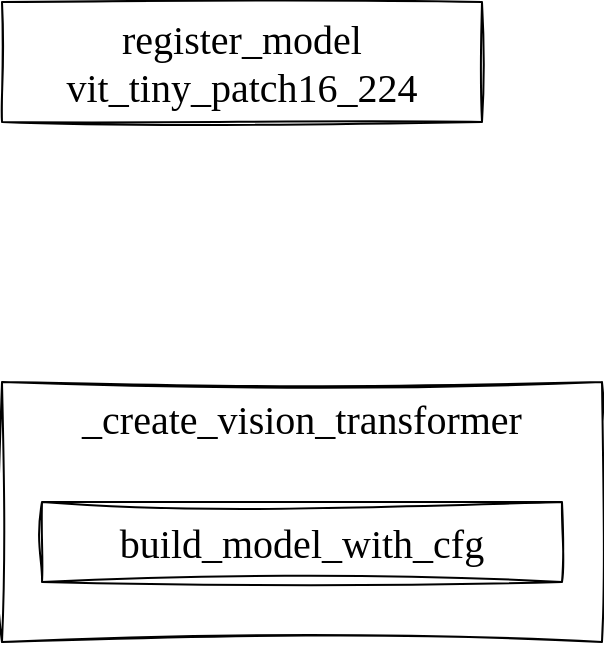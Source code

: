 <mxfile version="20.8.21" type="github">
  <diagram id="lo3dpBsUT98VKIOEG2Bf" name="Page-1">
    <mxGraphModel dx="842" dy="534" grid="1" gridSize="10" guides="1" tooltips="1" connect="1" arrows="1" fold="1" page="1" pageScale="1" pageWidth="827" pageHeight="1169" math="0" shadow="0">
      <root>
        <mxCell id="0" />
        <mxCell id="1" parent="0" />
        <mxCell id="gS-s1AukhJiRHsxtb8tl-1" value="&lt;font face=&quot;Verdana&quot; style=&quot;font-size: 20px;&quot;&gt;_create_vision_transformer&lt;br&gt;&lt;/font&gt;" style="rounded=0;whiteSpace=wrap;html=1;shadow=0;glass=0;horizontal=1;verticalAlign=top;sketch=1;curveFitting=1;jiggle=2;" parent="1" vertex="1">
          <mxGeometry x="200" y="430" width="300" height="130" as="geometry" />
        </mxCell>
        <mxCell id="oL7x4g-81a6PXWp6pAsm-1" value="build_model_with_cfg" style="rounded=0;whiteSpace=wrap;html=1;shadow=0;glass=0;sketch=1;fontFamily=Verdana;fontSize=20;curveFitting=1;jiggle=2;" vertex="1" parent="1">
          <mxGeometry x="220" y="490" width="260" height="40" as="geometry" />
        </mxCell>
        <mxCell id="oL7x4g-81a6PXWp6pAsm-2" value="register_model&lt;br&gt;vit_tiny_patch16_224" style="rounded=0;whiteSpace=wrap;html=1;shadow=0;glass=0;sketch=1;fontFamily=Verdana;fontSize=20;" vertex="1" parent="1">
          <mxGeometry x="200" y="240" width="240" height="60" as="geometry" />
        </mxCell>
      </root>
    </mxGraphModel>
  </diagram>
</mxfile>
